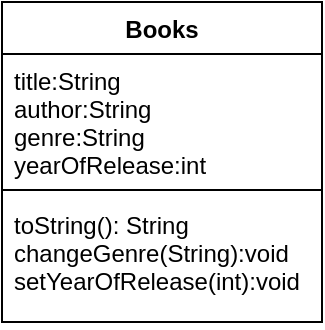 <mxfile version="15.7.4" type="device"><diagram id="WHY3rnWKcdsR7J4mO2H2" name="Page-1"><mxGraphModel dx="269" dy="561" grid="1" gridSize="10" guides="1" tooltips="1" connect="1" arrows="1" fold="1" page="1" pageScale="1" pageWidth="827" pageHeight="1169" math="0" shadow="0"><root><mxCell id="0"/><mxCell id="1" parent="0"/><mxCell id="fVoeyfcuzgAS0cBQ7PKB-1" value="Books" style="swimlane;fontStyle=1;align=center;verticalAlign=top;childLayout=stackLayout;horizontal=1;startSize=26;horizontalStack=0;resizeParent=1;resizeParentMax=0;resizeLast=0;collapsible=1;marginBottom=0;" vertex="1" parent="1"><mxGeometry x="390" y="170" width="160" height="160" as="geometry"/></mxCell><mxCell id="fVoeyfcuzgAS0cBQ7PKB-2" value="title:String&#10;author:String&#10;genre:String&#10;yearOfRelease:int" style="text;strokeColor=none;fillColor=none;align=left;verticalAlign=top;spacingLeft=4;spacingRight=4;overflow=hidden;rotatable=0;points=[[0,0.5],[1,0.5]];portConstraint=eastwest;" vertex="1" parent="fVoeyfcuzgAS0cBQ7PKB-1"><mxGeometry y="26" width="160" height="64" as="geometry"/></mxCell><mxCell id="fVoeyfcuzgAS0cBQ7PKB-3" value="" style="line;strokeWidth=1;fillColor=none;align=left;verticalAlign=middle;spacingTop=-1;spacingLeft=3;spacingRight=3;rotatable=0;labelPosition=right;points=[];portConstraint=eastwest;" vertex="1" parent="fVoeyfcuzgAS0cBQ7PKB-1"><mxGeometry y="90" width="160" height="8" as="geometry"/></mxCell><mxCell id="fVoeyfcuzgAS0cBQ7PKB-4" value="toString(): String&#10;changeGenre(String):void&#10;setYearOfRelease(int):void" style="text;strokeColor=none;fillColor=none;align=left;verticalAlign=top;spacingLeft=4;spacingRight=4;overflow=hidden;rotatable=0;points=[[0,0.5],[1,0.5]];portConstraint=eastwest;" vertex="1" parent="fVoeyfcuzgAS0cBQ7PKB-1"><mxGeometry y="98" width="160" height="62" as="geometry"/></mxCell></root></mxGraphModel></diagram></mxfile>